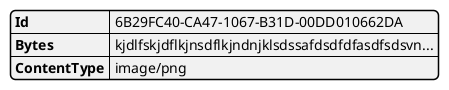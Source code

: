 @startjson
{
    "Id": "6B29FC40-CA47-1067-B31D-00DD010662DA",
    "Bytes": "kjdlfskjdflkjnsdflkjndnjklsdssafdsdfdfasdfsdsvn...",
    "ContentType": "image/png"
}
@endjson
